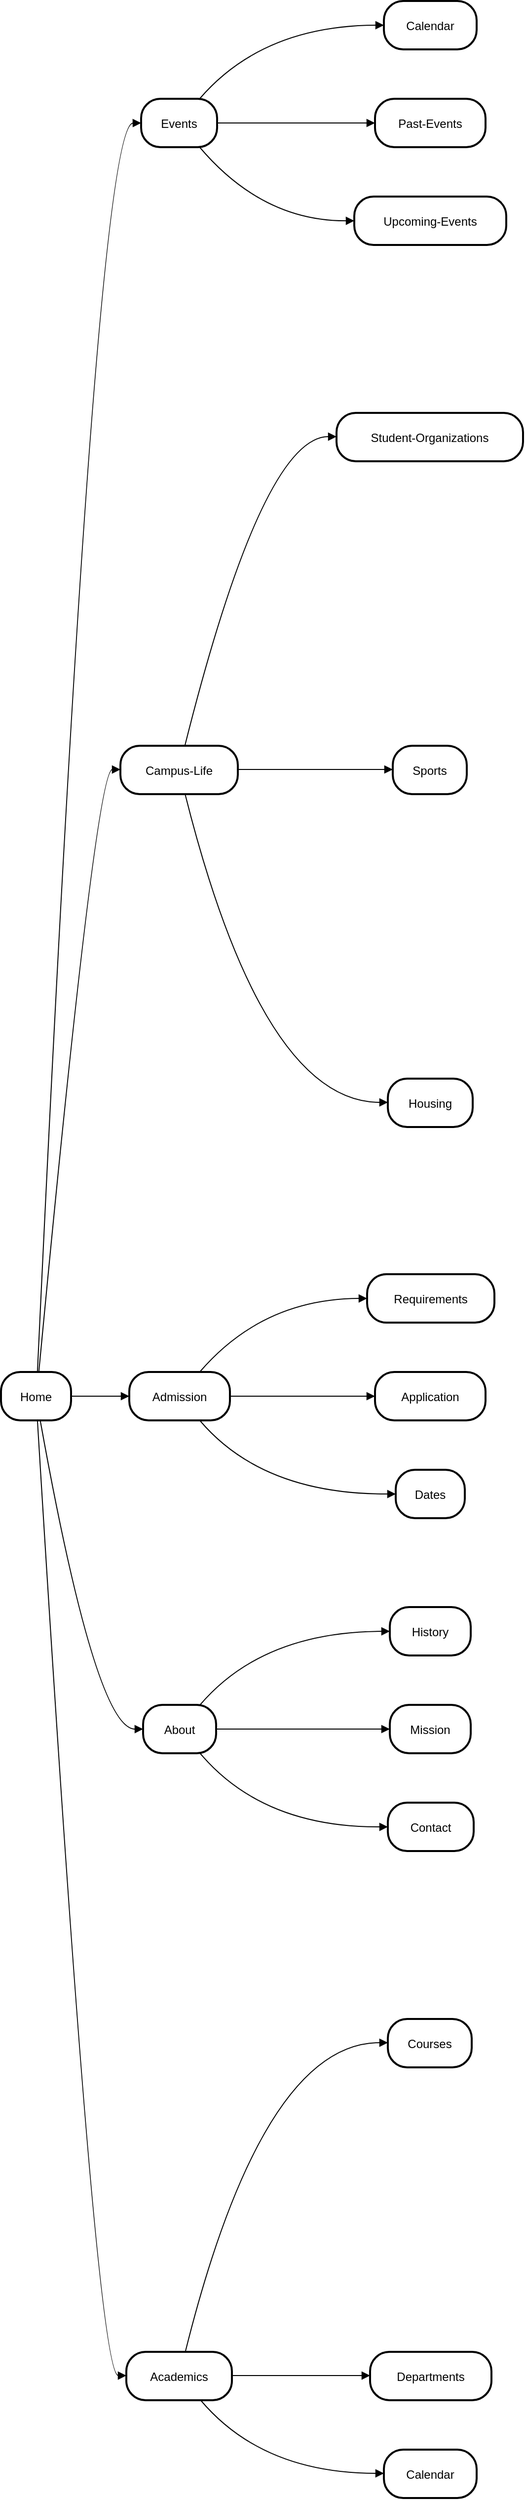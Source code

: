 <mxfile version="25.0.1">
  <diagram name="Page-1" id="gKLFDl5aLElbFjpC-I8P">
    <mxGraphModel dx="1434" dy="780" grid="1" gridSize="10" guides="1" tooltips="1" connect="1" arrows="1" fold="1" page="1" pageScale="1" pageWidth="850" pageHeight="1100" math="0" shadow="0">
      <root>
        <mxCell id="0" />
        <mxCell id="1" parent="0" />
        <mxCell id="13" value="Home" style="rounded=1;arcSize=40;strokeWidth=2" parent="1" vertex="1">
          <mxGeometry x="33" y="1431" width="71" height="49" as="geometry" />
        </mxCell>
        <mxCell id="14" value="About" style="rounded=1;arcSize=40;strokeWidth=2" parent="1" vertex="1">
          <mxGeometry x="177" y="1768" width="74" height="49" as="geometry" />
        </mxCell>
        <mxCell id="15" value="Academics" style="rounded=1;arcSize=40;strokeWidth=2" parent="1" vertex="1">
          <mxGeometry x="160" y="2423" width="107" height="49" as="geometry" />
        </mxCell>
        <mxCell id="16" value="Admission" style="rounded=1;arcSize=40;strokeWidth=2" parent="1" vertex="1">
          <mxGeometry x="163" y="1431" width="102" height="49" as="geometry" />
        </mxCell>
        <mxCell id="17" value="Campus-Life" style="rounded=1;arcSize=40;strokeWidth=2" parent="1" vertex="1">
          <mxGeometry x="154" y="797" width="119" height="49" as="geometry" />
        </mxCell>
        <mxCell id="18" value="Events" style="rounded=1;arcSize=40;strokeWidth=2" parent="1" vertex="1">
          <mxGeometry x="175" y="142" width="77" height="49" as="geometry" />
        </mxCell>
        <mxCell id="19" value="History" style="rounded=1;arcSize=40;strokeWidth=2" parent="1" vertex="1">
          <mxGeometry x="427" y="1669" width="82" height="49" as="geometry" />
        </mxCell>
        <mxCell id="20" value="Mission" style="rounded=1;arcSize=40;strokeWidth=2" parent="1" vertex="1">
          <mxGeometry x="427" y="1768" width="82" height="49" as="geometry" />
        </mxCell>
        <mxCell id="21" value="Contact" style="rounded=1;arcSize=40;strokeWidth=2" parent="1" vertex="1">
          <mxGeometry x="425" y="1867" width="87" height="49" as="geometry" />
        </mxCell>
        <mxCell id="22" value="Departments" style="rounded=1;arcSize=40;strokeWidth=2" parent="1" vertex="1">
          <mxGeometry x="407" y="2423" width="123" height="49" as="geometry" />
        </mxCell>
        <mxCell id="23" value="Courses" style="rounded=1;arcSize=40;strokeWidth=2" parent="1" vertex="1">
          <mxGeometry x="425" y="2086" width="85" height="49" as="geometry" />
        </mxCell>
        <mxCell id="24" value="Calendar" style="rounded=1;arcSize=40;strokeWidth=2" parent="1" vertex="1">
          <mxGeometry x="421" y="2522" width="94" height="49" as="geometry" />
        </mxCell>
        <mxCell id="25" value="Requirements" style="rounded=1;arcSize=40;strokeWidth=2" parent="1" vertex="1">
          <mxGeometry x="404" y="1332" width="129" height="49" as="geometry" />
        </mxCell>
        <mxCell id="26" value="Application" style="rounded=1;arcSize=40;strokeWidth=2" parent="1" vertex="1">
          <mxGeometry x="412" y="1431" width="112" height="49" as="geometry" />
        </mxCell>
        <mxCell id="27" value="Dates" style="rounded=1;arcSize=40;strokeWidth=2" parent="1" vertex="1">
          <mxGeometry x="433" y="1530" width="70" height="49" as="geometry" />
        </mxCell>
        <mxCell id="28" value="Housing" style="rounded=1;arcSize=40;strokeWidth=2" parent="1" vertex="1">
          <mxGeometry x="425" y="1134" width="86" height="49" as="geometry" />
        </mxCell>
        <mxCell id="29" value="Student-Organizations" style="rounded=1;arcSize=40;strokeWidth=2" parent="1" vertex="1">
          <mxGeometry x="373" y="460" width="189" height="49" as="geometry" />
        </mxCell>
        <mxCell id="30" value="Sports" style="rounded=1;arcSize=40;strokeWidth=2" parent="1" vertex="1">
          <mxGeometry x="430" y="797" width="75" height="49" as="geometry" />
        </mxCell>
        <mxCell id="31" value="Calendar" style="rounded=1;arcSize=40;strokeWidth=2" parent="1" vertex="1">
          <mxGeometry x="421" y="43" width="94" height="49" as="geometry" />
        </mxCell>
        <mxCell id="32" value="Past-Events" style="rounded=1;arcSize=40;strokeWidth=2" parent="1" vertex="1">
          <mxGeometry x="412" y="142" width="112" height="49" as="geometry" />
        </mxCell>
        <mxCell id="33" value="Upcoming-Events" style="rounded=1;arcSize=40;strokeWidth=2" parent="1" vertex="1">
          <mxGeometry x="391" y="241" width="154" height="49" as="geometry" />
        </mxCell>
        <mxCell id="49" value="" style="curved=1;startArrow=none;endArrow=block;exitX=0.56;exitY=1;entryX=0;entryY=0.5;" parent="1" source="13" target="14" edge="1">
          <mxGeometry relative="1" as="geometry">
            <Array as="points">
              <mxPoint x="129" y="1793" />
            </Array>
          </mxGeometry>
        </mxCell>
        <mxCell id="50" value="" style="curved=1;startArrow=none;endArrow=block;exitX=0.52;exitY=1;entryX=0;entryY=0.49;" parent="1" source="13" target="15" edge="1">
          <mxGeometry relative="1" as="geometry">
            <Array as="points">
              <mxPoint x="129" y="2447" />
            </Array>
          </mxGeometry>
        </mxCell>
        <mxCell id="51" value="" style="curved=1;startArrow=none;endArrow=block;exitX=1;exitY=0.5;entryX=0;entryY=0.5;" parent="1" source="13" target="16" edge="1">
          <mxGeometry relative="1" as="geometry">
            <Array as="points" />
          </mxGeometry>
        </mxCell>
        <mxCell id="52" value="" style="curved=1;startArrow=none;endArrow=block;exitX=0.54;exitY=0;entryX=0;entryY=0.49;" parent="1" source="13" target="17" edge="1">
          <mxGeometry relative="1" as="geometry">
            <Array as="points">
              <mxPoint x="129" y="821" />
            </Array>
          </mxGeometry>
        </mxCell>
        <mxCell id="53" value="" style="curved=1;startArrow=none;endArrow=block;exitX=0.52;exitY=0;entryX=0;entryY=0.5;" parent="1" source="13" target="18" edge="1">
          <mxGeometry relative="1" as="geometry">
            <Array as="points">
              <mxPoint x="129" y="167" />
            </Array>
          </mxGeometry>
        </mxCell>
        <mxCell id="54" value="" style="curved=1;startArrow=none;endArrow=block;exitX=0.78;exitY=0;entryX=0;entryY=0.5;" parent="1" source="14" target="19" edge="1">
          <mxGeometry relative="1" as="geometry">
            <Array as="points">
              <mxPoint x="298" y="1694" />
            </Array>
          </mxGeometry>
        </mxCell>
        <mxCell id="55" value="" style="curved=1;startArrow=none;endArrow=block;exitX=0.99;exitY=0.5;entryX=0;entryY=0.5;" parent="1" source="14" target="20" edge="1">
          <mxGeometry relative="1" as="geometry">
            <Array as="points" />
          </mxGeometry>
        </mxCell>
        <mxCell id="56" value="" style="curved=1;startArrow=none;endArrow=block;exitX=0.78;exitY=1;entryX=0;entryY=0.5;" parent="1" source="14" target="21" edge="1">
          <mxGeometry relative="1" as="geometry">
            <Array as="points">
              <mxPoint x="298" y="1892" />
            </Array>
          </mxGeometry>
        </mxCell>
        <mxCell id="57" value="" style="curved=1;startArrow=none;endArrow=block;exitX=1;exitY=0.49;entryX=0;entryY=0.49;" parent="1" source="15" target="22" edge="1">
          <mxGeometry relative="1" as="geometry">
            <Array as="points" />
          </mxGeometry>
        </mxCell>
        <mxCell id="58" value="" style="curved=1;startArrow=none;endArrow=block;exitX=0.56;exitY=-0.01;entryX=0;entryY=0.49;" parent="1" source="15" target="23" edge="1">
          <mxGeometry relative="1" as="geometry">
            <Array as="points">
              <mxPoint x="298" y="2110" />
            </Array>
          </mxGeometry>
        </mxCell>
        <mxCell id="59" value="" style="curved=1;startArrow=none;endArrow=block;exitX=0.7;exitY=0.99;entryX=0;entryY=0.49;" parent="1" source="15" target="24" edge="1">
          <mxGeometry relative="1" as="geometry">
            <Array as="points">
              <mxPoint x="298" y="2546" />
            </Array>
          </mxGeometry>
        </mxCell>
        <mxCell id="60" value="" style="curved=1;startArrow=none;endArrow=block;exitX=0.7;exitY=0;entryX=0;entryY=0.5;" parent="1" source="16" target="25" edge="1">
          <mxGeometry relative="1" as="geometry">
            <Array as="points">
              <mxPoint x="298" y="1357" />
            </Array>
          </mxGeometry>
        </mxCell>
        <mxCell id="61" value="" style="curved=1;startArrow=none;endArrow=block;exitX=1;exitY=0.5;entryX=0;entryY=0.5;" parent="1" source="16" target="26" edge="1">
          <mxGeometry relative="1" as="geometry">
            <Array as="points" />
          </mxGeometry>
        </mxCell>
        <mxCell id="62" value="" style="curved=1;startArrow=none;endArrow=block;exitX=0.7;exitY=1;entryX=0;entryY=0.5;" parent="1" source="16" target="27" edge="1">
          <mxGeometry relative="1" as="geometry">
            <Array as="points">
              <mxPoint x="298" y="1555" />
            </Array>
          </mxGeometry>
        </mxCell>
        <mxCell id="63" value="" style="curved=1;startArrow=none;endArrow=block;exitX=0.55;exitY=0.99;entryX=0;entryY=0.49;" parent="1" source="17" target="28" edge="1">
          <mxGeometry relative="1" as="geometry">
            <Array as="points">
              <mxPoint x="298" y="1158" />
            </Array>
          </mxGeometry>
        </mxCell>
        <mxCell id="64" value="" style="curved=1;startArrow=none;endArrow=block;exitX=0.55;exitY=-0.01;entryX=0;entryY=0.49;" parent="1" source="17" target="29" edge="1">
          <mxGeometry relative="1" as="geometry">
            <Array as="points">
              <mxPoint x="298" y="484" />
            </Array>
          </mxGeometry>
        </mxCell>
        <mxCell id="65" value="" style="curved=1;startArrow=none;endArrow=block;exitX=1;exitY=0.49;entryX=0.01;entryY=0.49;" parent="1" source="17" target="30" edge="1">
          <mxGeometry relative="1" as="geometry">
            <Array as="points" />
          </mxGeometry>
        </mxCell>
        <mxCell id="66" value="" style="curved=1;startArrow=none;endArrow=block;exitX=0.77;exitY=0;entryX=0;entryY=0.5;" parent="1" source="18" target="31" edge="1">
          <mxGeometry relative="1" as="geometry">
            <Array as="points">
              <mxPoint x="298" y="68" />
            </Array>
          </mxGeometry>
        </mxCell>
        <mxCell id="67" value="" style="curved=1;startArrow=none;endArrow=block;exitX=1;exitY=0.5;entryX=0;entryY=0.5;" parent="1" source="18" target="32" edge="1">
          <mxGeometry relative="1" as="geometry">
            <Array as="points" />
          </mxGeometry>
        </mxCell>
        <mxCell id="68" value="" style="curved=1;startArrow=none;endArrow=block;exitX=0.77;exitY=1;entryX=0;entryY=0.5;" parent="1" source="18" target="33" edge="1">
          <mxGeometry relative="1" as="geometry">
            <Array as="points">
              <mxPoint x="298" y="266" />
            </Array>
          </mxGeometry>
        </mxCell>
      </root>
    </mxGraphModel>
  </diagram>
</mxfile>
